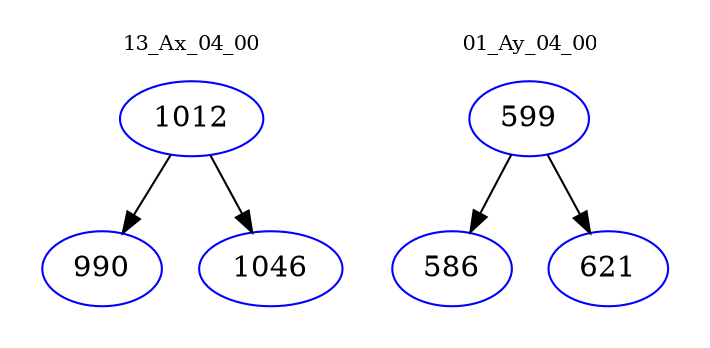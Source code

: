digraph{
subgraph cluster_0 {
color = white
label = "13_Ax_04_00";
fontsize=10;
T0_1012 [label="1012", color="blue"]
T0_1012 -> T0_990 [color="black"]
T0_990 [label="990", color="blue"]
T0_1012 -> T0_1046 [color="black"]
T0_1046 [label="1046", color="blue"]
}
subgraph cluster_1 {
color = white
label = "01_Ay_04_00";
fontsize=10;
T1_599 [label="599", color="blue"]
T1_599 -> T1_586 [color="black"]
T1_586 [label="586", color="blue"]
T1_599 -> T1_621 [color="black"]
T1_621 [label="621", color="blue"]
}
}
